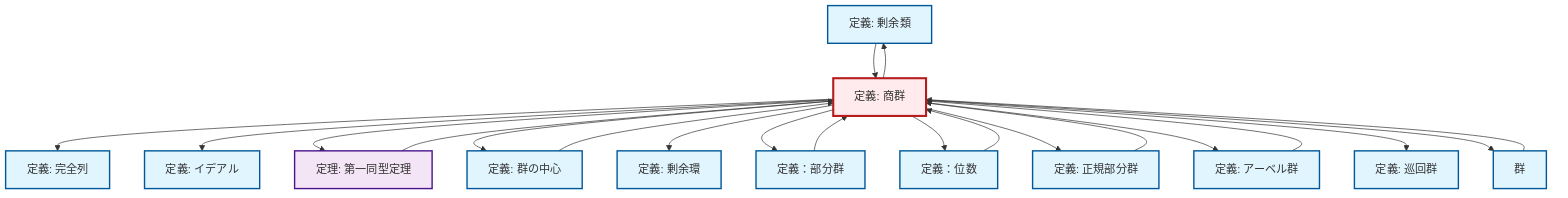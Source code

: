 graph TD
    classDef definition fill:#e1f5fe,stroke:#01579b,stroke-width:2px
    classDef theorem fill:#f3e5f5,stroke:#4a148c,stroke-width:2px
    classDef axiom fill:#fff3e0,stroke:#e65100,stroke-width:2px
    classDef example fill:#e8f5e9,stroke:#1b5e20,stroke-width:2px
    classDef current fill:#ffebee,stroke:#b71c1c,stroke-width:3px
    def-ideal["定義: イデアル"]:::definition
    def-cyclic-group["定義: 巡回群"]:::definition
    def-coset["定義: 剰余類"]:::definition
    def-quotient-ring["定義: 剰余環"]:::definition
    def-normal-subgroup["定義: 正規部分群"]:::definition
    thm-first-isomorphism["定理: 第一同型定理"]:::theorem
    def-exact-sequence["定義: 完全列"]:::definition
    def-subgroup["定義：部分群"]:::definition
    def-group["群"]:::definition
    def-abelian-group["定義: アーベル群"]:::definition
    def-order["定義：位数"]:::definition
    def-center-of-group["定義: 群の中心"]:::definition
    def-quotient-group["定義: 商群"]:::definition
    def-quotient-group --> def-exact-sequence
    def-quotient-group --> def-ideal
    def-order --> def-quotient-group
    def-quotient-group --> thm-first-isomorphism
    def-subgroup --> def-quotient-group
    def-coset --> def-quotient-group
    thm-first-isomorphism --> def-quotient-group
    def-quotient-group --> def-center-of-group
    def-center-of-group --> def-quotient-group
    def-quotient-group --> def-quotient-ring
    def-quotient-group --> def-subgroup
    def-quotient-group --> def-order
    def-quotient-group --> def-normal-subgroup
    def-abelian-group --> def-quotient-group
    def-quotient-group --> def-abelian-group
    def-quotient-group --> def-cyclic-group
    def-normal-subgroup --> def-quotient-group
    def-group --> def-quotient-group
    def-quotient-group --> def-coset
    def-quotient-group --> def-group
    class def-quotient-group current